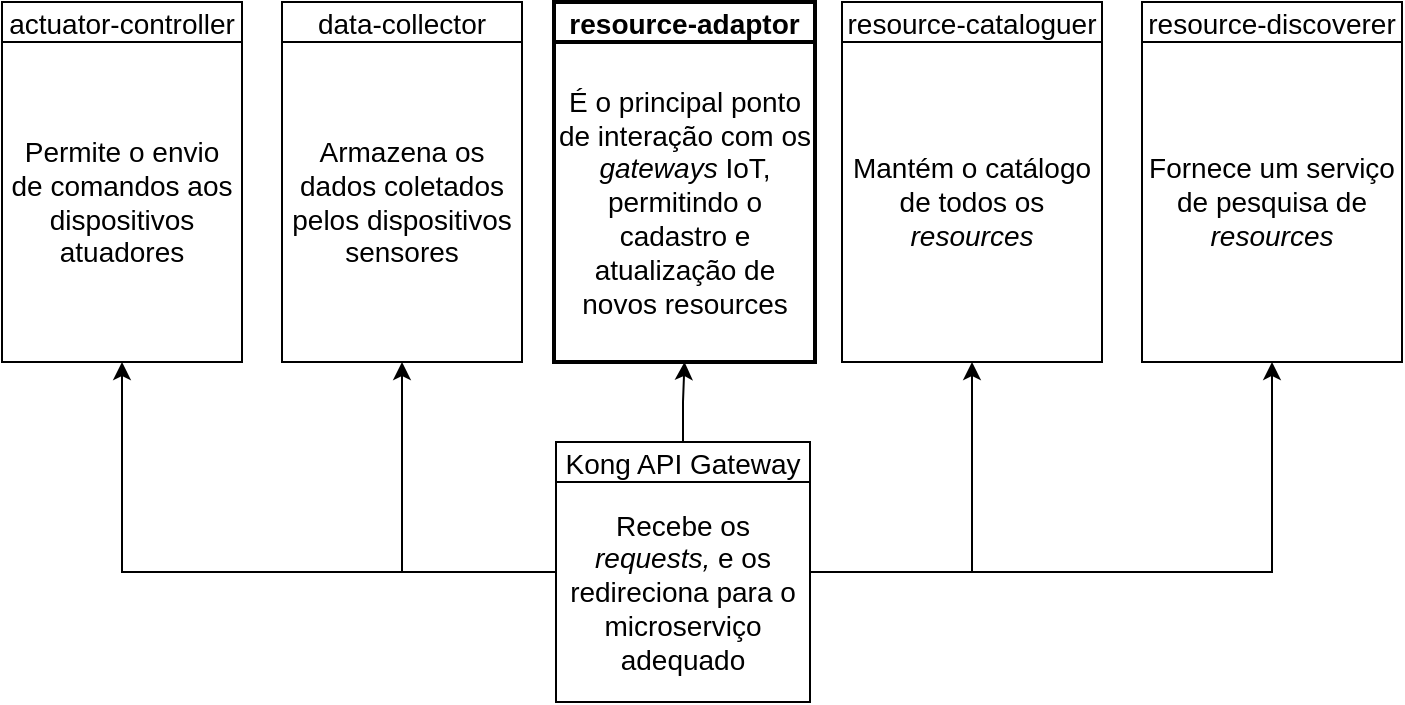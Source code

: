 <mxfile version="14.5.6" type="device"><diagram id="vnuOlapnpVPMzzaHxQYh" name="Page-1"><mxGraphModel dx="872" dy="519" grid="1" gridSize="10" guides="1" tooltips="1" connect="1" arrows="1" fold="1" page="1" pageScale="1" pageWidth="850" pageHeight="1100" math="0" shadow="0"><root><mxCell id="0"/><mxCell id="1" parent="0"/><object label="actuator-controller" id="vXx0P7q3PJPfeE9yzMUq-1"><mxCell style="swimlane;fontStyle=0;childLayout=stackLayout;horizontal=1;startSize=20;fillColor=#ffffff;horizontalStack=0;resizeParent=1;resizeParentMax=0;resizeLast=0;collapsible=0;marginBottom=0;swimlaneFillColor=#ffffff;fontSize=14;" parent="1" vertex="1"><mxGeometry x="70" y="190" width="120" height="180" as="geometry"/></mxCell></object><mxCell id="wp2CGmiEMm1hFMjMVhSV-2" value="Permite o envio de comandos aos dispositivos atuadores" style="text;html=1;strokeColor=none;fillColor=none;align=center;verticalAlign=middle;whiteSpace=wrap;rounded=0;fontSize=14;spacing=3;" vertex="1" parent="vXx0P7q3PJPfeE9yzMUq-1"><mxGeometry y="20" width="120" height="160" as="geometry"/></mxCell><mxCell id="vXx0P7q3PJPfeE9yzMUq-2" value="data-collector" style="swimlane;fontStyle=0;childLayout=stackLayout;horizontal=1;startSize=20;fillColor=#ffffff;horizontalStack=0;resizeParent=1;resizeParentMax=0;resizeLast=0;collapsible=0;marginBottom=0;swimlaneFillColor=#ffffff;fontSize=14;" parent="1" vertex="1"><mxGeometry x="210" y="190" width="120" height="180" as="geometry"/></mxCell><mxCell id="wp2CGmiEMm1hFMjMVhSV-4" value="Armazena os dados coletados pelos dispositivos sensores" style="text;html=1;strokeColor=none;fillColor=none;align=center;verticalAlign=middle;whiteSpace=wrap;rounded=0;fontSize=14;spacing=3;" vertex="1" parent="vXx0P7q3PJPfeE9yzMUq-2"><mxGeometry y="20" width="120" height="160" as="geometry"/></mxCell><mxCell id="vXx0P7q3PJPfeE9yzMUq-3" value="resource-adaptor" style="swimlane;fontStyle=1;childLayout=stackLayout;horizontal=1;startSize=20;fillColor=#ffffff;horizontalStack=0;resizeParent=1;resizeParentMax=0;resizeLast=0;collapsible=0;marginBottom=0;swimlaneFillColor=#ffffff;fontSize=14;strokeWidth=2;" parent="1" vertex="1"><mxGeometry x="346" y="190" width="130.5" height="180" as="geometry"/></mxCell><mxCell id="wp2CGmiEMm1hFMjMVhSV-6" value="É o principal ponto de interação com os &lt;i style=&quot;font-size: 14px;&quot;&gt;gateways &lt;/i&gt;IoT, permitindo o cadastro e atualização de novos resources&lt;br style=&quot;font-size: 14px;&quot;&gt;&lt;i style=&quot;font-size: 14px;&quot;&gt;&lt;/i&gt;" style="text;html=1;strokeColor=none;fillColor=none;align=center;verticalAlign=middle;whiteSpace=wrap;rounded=0;fontSize=14;fontStyle=0;spacing=3;" vertex="1" parent="vXx0P7q3PJPfeE9yzMUq-3"><mxGeometry y="20" width="130.5" height="160" as="geometry"/></mxCell><mxCell id="vXx0P7q3PJPfeE9yzMUq-4" value="resource-cataloguer" style="swimlane;fontStyle=0;childLayout=stackLayout;horizontal=1;startSize=20;fillColor=#ffffff;horizontalStack=0;resizeParent=1;resizeParentMax=0;resizeLast=0;collapsible=0;marginBottom=0;swimlaneFillColor=#ffffff;fontSize=14;" parent="1" vertex="1"><mxGeometry x="490" y="190" width="130" height="180" as="geometry"/></mxCell><mxCell id="wp2CGmiEMm1hFMjMVhSV-5" value="Mantém o catálogo de todos os &lt;i style=&quot;font-size: 14px;&quot;&gt;resources&lt;/i&gt;" style="text;html=1;strokeColor=none;fillColor=none;align=center;verticalAlign=middle;whiteSpace=wrap;rounded=0;fontSize=14;spacing=3;" vertex="1" parent="vXx0P7q3PJPfeE9yzMUq-4"><mxGeometry y="20" width="130" height="160" as="geometry"/></mxCell><mxCell id="vXx0P7q3PJPfeE9yzMUq-5" value="resource-discoverer" style="swimlane;fontStyle=0;childLayout=stackLayout;horizontal=1;startSize=20;fillColor=#ffffff;horizontalStack=0;resizeParent=1;resizeParentMax=0;resizeLast=0;collapsible=0;marginBottom=0;swimlaneFillColor=#ffffff;fontSize=14;" parent="1" vertex="1"><mxGeometry x="640" y="190" width="130" height="180" as="geometry"/></mxCell><mxCell id="wp2CGmiEMm1hFMjMVhSV-8" value="Fornece um serviço de pesquisa de &lt;i style=&quot;font-size: 14px&quot;&gt;resources &lt;/i&gt;" style="text;html=1;strokeColor=none;fillColor=none;align=center;verticalAlign=middle;whiteSpace=wrap;rounded=0;fontSize=14;spacing=3;" vertex="1" parent="vXx0P7q3PJPfeE9yzMUq-5"><mxGeometry y="20" width="130" height="160" as="geometry"/></mxCell><mxCell id="vXx0P7q3PJPfeE9yzMUq-9" style="edgeStyle=orthogonalEdgeStyle;rounded=0;orthogonalLoop=1;jettySize=auto;html=1;entryX=0.5;entryY=1;entryDx=0;entryDy=0;" parent="1" source="vXx0P7q3PJPfeE9yzMUq-8" target="vXx0P7q3PJPfeE9yzMUq-1" edge="1"><mxGeometry relative="1" as="geometry"/></mxCell><mxCell id="vXx0P7q3PJPfeE9yzMUq-10" style="edgeStyle=orthogonalEdgeStyle;rounded=0;orthogonalLoop=1;jettySize=auto;html=1;entryX=0.5;entryY=1;entryDx=0;entryDy=0;" parent="1" source="vXx0P7q3PJPfeE9yzMUq-8" target="vXx0P7q3PJPfeE9yzMUq-2" edge="1"><mxGeometry relative="1" as="geometry"/></mxCell><mxCell id="vXx0P7q3PJPfeE9yzMUq-12" style="edgeStyle=orthogonalEdgeStyle;rounded=0;orthogonalLoop=1;jettySize=auto;html=1;entryX=0.5;entryY=1;entryDx=0;entryDy=0;" parent="1" source="vXx0P7q3PJPfeE9yzMUq-8" target="vXx0P7q3PJPfeE9yzMUq-4" edge="1"><mxGeometry relative="1" as="geometry"/></mxCell><mxCell id="vXx0P7q3PJPfeE9yzMUq-13" style="edgeStyle=orthogonalEdgeStyle;rounded=0;orthogonalLoop=1;jettySize=auto;html=1;entryX=0.5;entryY=1;entryDx=0;entryDy=0;" parent="1" source="vXx0P7q3PJPfeE9yzMUq-8" target="vXx0P7q3PJPfeE9yzMUq-5" edge="1"><mxGeometry relative="1" as="geometry"/></mxCell><mxCell id="vXx0P7q3PJPfeE9yzMUq-14" style="edgeStyle=orthogonalEdgeStyle;rounded=0;orthogonalLoop=1;jettySize=auto;html=1;entryX=0.5;entryY=1;entryDx=0;entryDy=0;" parent="1" source="vXx0P7q3PJPfeE9yzMUq-8" target="vXx0P7q3PJPfeE9yzMUq-3" edge="1"><mxGeometry relative="1" as="geometry"/></mxCell><mxCell id="vXx0P7q3PJPfeE9yzMUq-8" value="Kong API Gateway" style="swimlane;fontStyle=0;childLayout=stackLayout;horizontal=1;startSize=20;fillColor=#ffffff;horizontalStack=0;resizeParent=1;resizeParentMax=0;resizeLast=0;collapsible=0;marginBottom=0;swimlaneFillColor=#ffffff;fontSize=14;" parent="1" vertex="1"><mxGeometry x="347" y="410" width="127" height="130" as="geometry"/></mxCell><mxCell id="wp2CGmiEMm1hFMjMVhSV-9" value="Recebe os &lt;i style=&quot;font-size: 14px&quot;&gt;requests, &lt;/i&gt;e os redireciona para o microserviço adequado" style="text;html=1;strokeColor=none;fillColor=none;align=center;verticalAlign=middle;whiteSpace=wrap;rounded=0;fontSize=14;" vertex="1" parent="vXx0P7q3PJPfeE9yzMUq-8"><mxGeometry y="20" width="127" height="110" as="geometry"/></mxCell></root></mxGraphModel></diagram></mxfile>